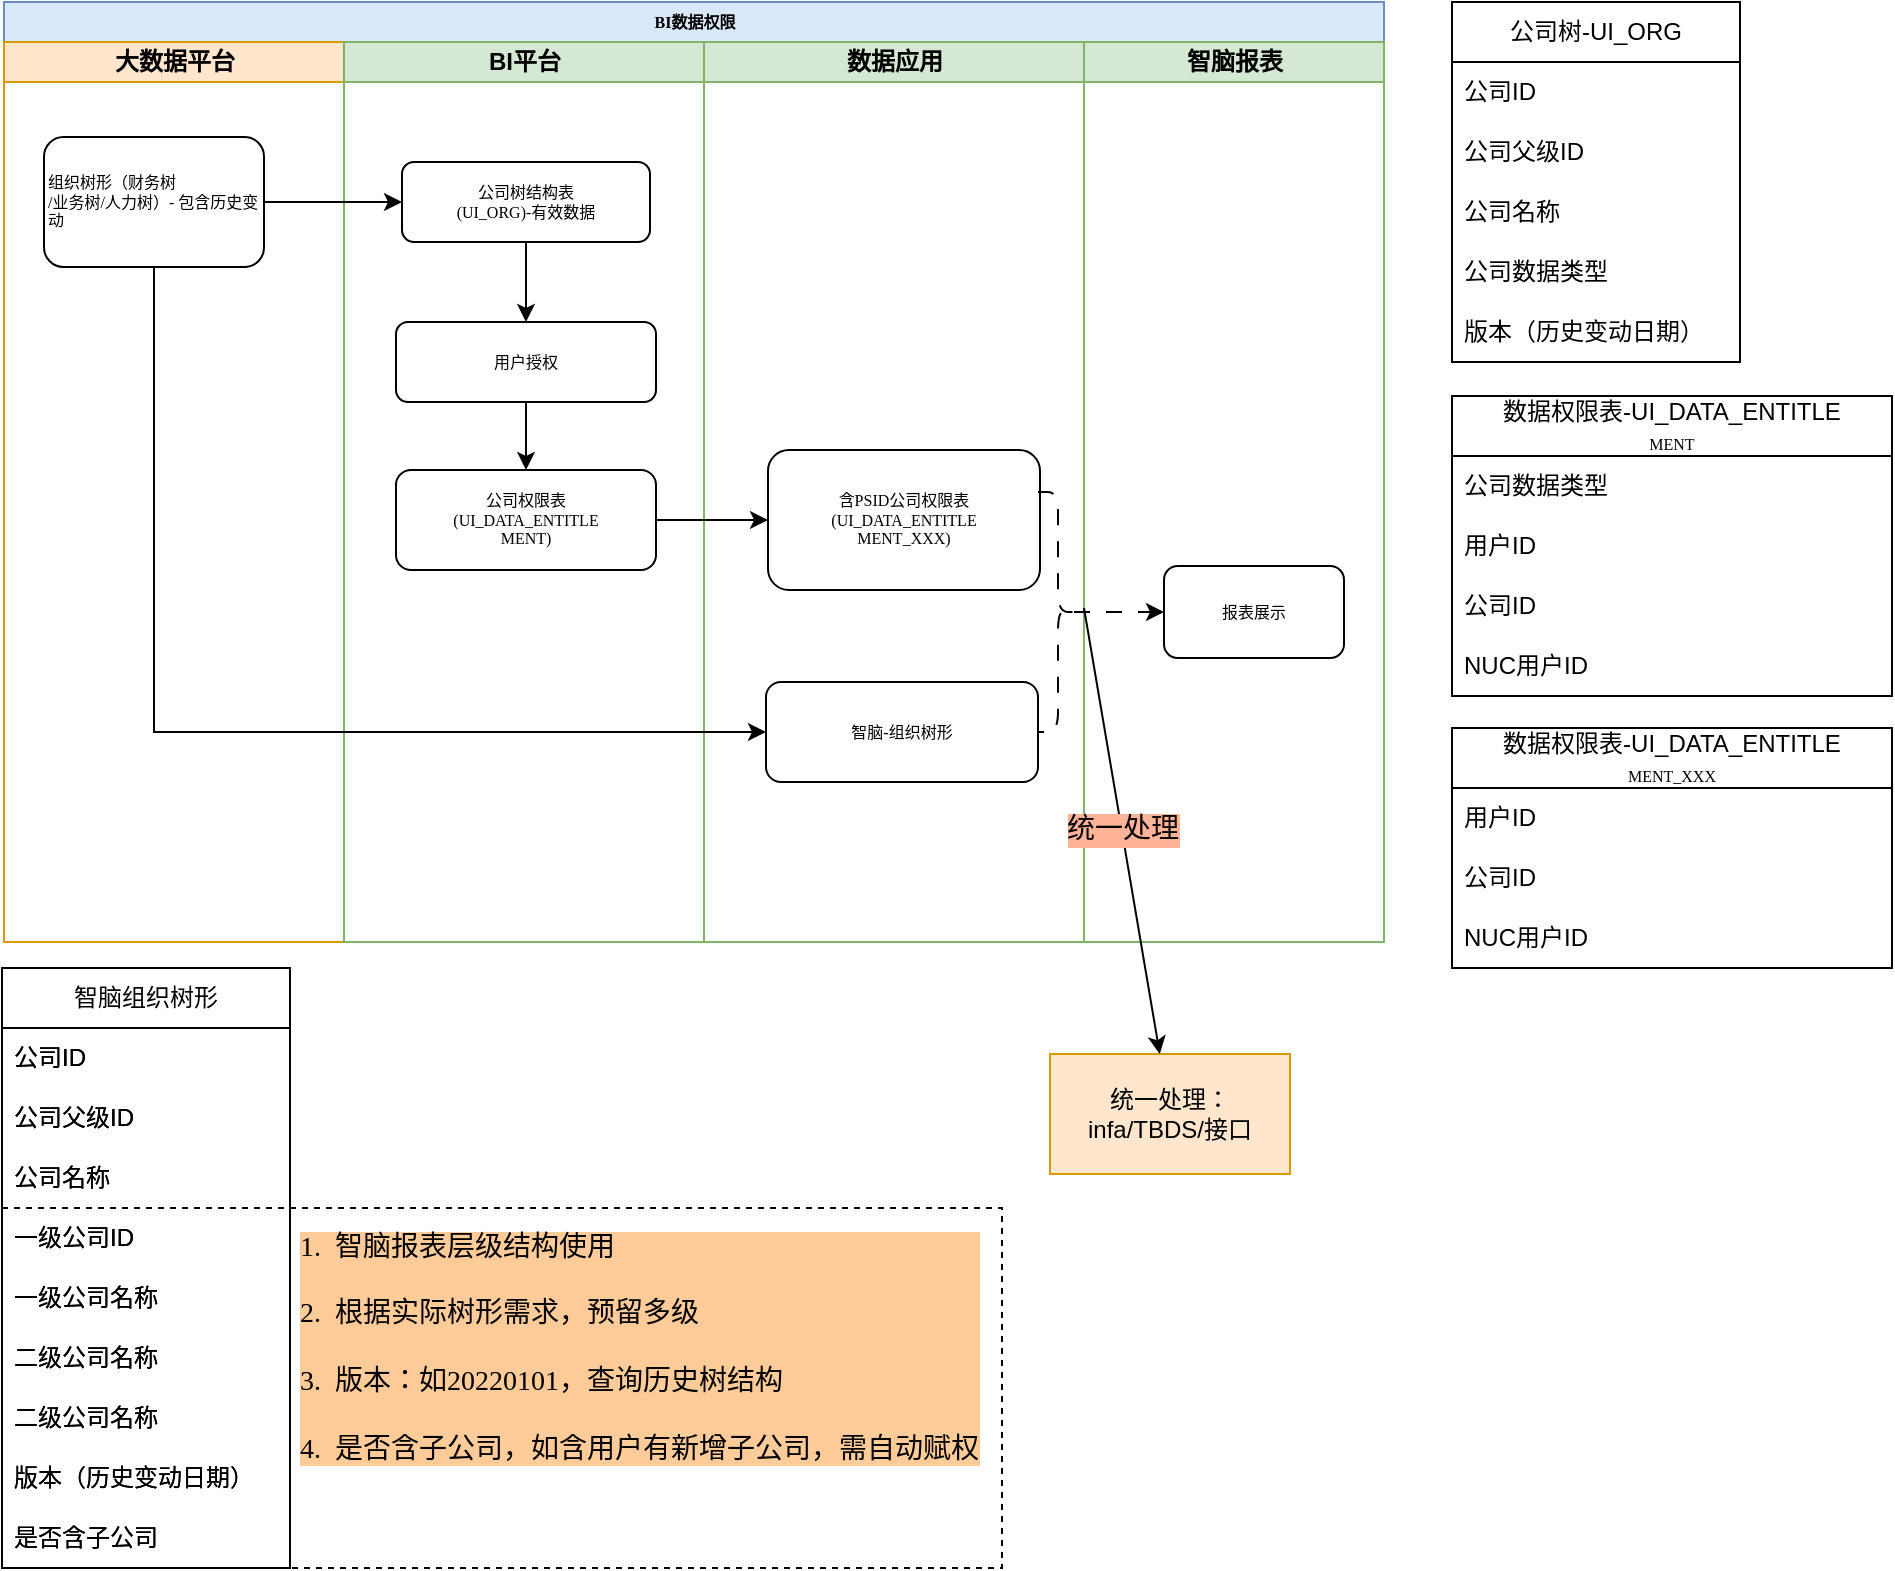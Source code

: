 <mxfile version="20.8.15" type="github">
  <diagram name="Page-1" id="74e2e168-ea6b-b213-b513-2b3c1d86103e">
    <mxGraphModel dx="1221" dy="644" grid="1" gridSize="10" guides="1" tooltips="1" connect="0" arrows="1" fold="1" page="1" pageScale="1" pageWidth="1100" pageHeight="850" background="none" math="0" shadow="0">
      <root>
        <mxCell id="0" />
        <mxCell id="1" parent="0" />
        <mxCell id="77e6c97f196da883-1" value="BI数据权限" style="swimlane;html=1;childLayout=stackLayout;startSize=20;rounded=0;shadow=0;labelBackgroundColor=none;strokeWidth=1;fontFamily=Verdana;fontSize=8;align=center;fillColor=#dae8fc;strokeColor=#6c8ebf;" parent="1" vertex="1">
          <mxGeometry x="70" y="37" width="690" height="470" as="geometry" />
        </mxCell>
        <mxCell id="77e6c97f196da883-3" value="大数据平台" style="swimlane;html=1;startSize=20;fillColor=#ffe6cc;strokeColor=#d79b00;" parent="77e6c97f196da883-1" vertex="1">
          <mxGeometry y="20" width="170" height="450" as="geometry" />
        </mxCell>
        <mxCell id="vr878de87EXBtDR58rlz-1" value="组织树形（财务树&lt;br&gt;/业务树/人力树）- 包含历史变动" style="rounded=1;whiteSpace=wrap;html=1;shadow=0;labelBackgroundColor=none;strokeWidth=1;fontFamily=Verdana;fontSize=8;align=left;" parent="77e6c97f196da883-3" vertex="1">
          <mxGeometry x="20" y="47.5" width="110" height="65" as="geometry" />
        </mxCell>
        <mxCell id="77e6c97f196da883-4" value="BI平台" style="swimlane;html=1;startSize=20;fillColor=#d5e8d4;strokeColor=#82b366;" parent="77e6c97f196da883-1" vertex="1">
          <mxGeometry x="170" y="20" width="180" height="450" as="geometry" />
        </mxCell>
        <mxCell id="vr878de87EXBtDR58rlz-6" style="edgeStyle=orthogonalEdgeStyle;rounded=0;orthogonalLoop=1;jettySize=auto;html=1;exitX=0.5;exitY=1;exitDx=0;exitDy=0;" parent="77e6c97f196da883-4" source="77e6c97f196da883-12" target="vr878de87EXBtDR58rlz-2" edge="1">
          <mxGeometry relative="1" as="geometry" />
        </mxCell>
        <mxCell id="77e6c97f196da883-12" value="公司树结构表&lt;br&gt;(UI_ORG)-有效数据" style="rounded=1;whiteSpace=wrap;html=1;shadow=0;labelBackgroundColor=none;strokeWidth=1;fontFamily=Verdana;fontSize=8;align=center;" parent="77e6c97f196da883-4" vertex="1">
          <mxGeometry x="29" y="60" width="124" height="40" as="geometry" />
        </mxCell>
        <mxCell id="vr878de87EXBtDR58rlz-2" value="用户授权" style="rounded=1;whiteSpace=wrap;html=1;shadow=0;labelBackgroundColor=none;strokeWidth=1;fontFamily=Verdana;fontSize=8;align=center;" parent="77e6c97f196da883-4" vertex="1">
          <mxGeometry x="26" y="140" width="130" height="40" as="geometry" />
        </mxCell>
        <mxCell id="77e6c97f196da883-5" value="数据应用" style="swimlane;html=1;startSize=20;movable=1;resizable=1;rotatable=1;deletable=1;editable=1;connectable=1;fillColor=#d5e8d4;strokeColor=#82b366;" parent="77e6c97f196da883-1" vertex="1">
          <mxGeometry x="350" y="20" width="190" height="450" as="geometry" />
        </mxCell>
        <mxCell id="vr878de87EXBtDR58rlz-5" value="含PSID公司权限表&lt;br&gt;(UI_DATA_ENTITLE&lt;br&gt;MENT_XXX)" style="rounded=1;whiteSpace=wrap;html=1;shadow=0;labelBackgroundColor=none;strokeWidth=1;fontFamily=Verdana;fontSize=8;align=center;" parent="77e6c97f196da883-5" vertex="1">
          <mxGeometry x="32" y="204" width="136" height="70" as="geometry" />
        </mxCell>
        <mxCell id="vr878de87EXBtDR58rlz-39" value="智脑-组织树形" style="rounded=1;whiteSpace=wrap;html=1;shadow=0;labelBackgroundColor=none;strokeWidth=1;fontFamily=Verdana;fontSize=8;align=center;" parent="77e6c97f196da883-5" vertex="1">
          <mxGeometry x="31" y="320" width="136" height="50" as="geometry" />
        </mxCell>
        <mxCell id="vr878de87EXBtDR58rlz-49" value="" style="shape=curlyBracket;whiteSpace=wrap;html=1;rounded=1;flipH=1;labelPosition=right;verticalLabelPosition=middle;align=left;verticalAlign=middle;dashed=1;dashPattern=8 8;" parent="77e6c97f196da883-5" vertex="1">
          <mxGeometry x="167" y="225" width="20" height="120" as="geometry" />
        </mxCell>
        <mxCell id="vr878de87EXBtDR58rlz-10" style="edgeStyle=orthogonalEdgeStyle;rounded=0;orthogonalLoop=1;jettySize=auto;html=1;exitX=1;exitY=0.5;exitDx=0;exitDy=0;" parent="77e6c97f196da883-1" source="vr878de87EXBtDR58rlz-1" target="77e6c97f196da883-12" edge="1">
          <mxGeometry relative="1" as="geometry" />
        </mxCell>
        <mxCell id="vr878de87EXBtDR58rlz-40" style="edgeStyle=orthogonalEdgeStyle;rounded=0;orthogonalLoop=1;jettySize=auto;html=1;exitX=0.5;exitY=1;exitDx=0;exitDy=0;entryX=0;entryY=0.5;entryDx=0;entryDy=0;" parent="77e6c97f196da883-1" source="vr878de87EXBtDR58rlz-1" target="vr878de87EXBtDR58rlz-39" edge="1">
          <mxGeometry relative="1" as="geometry" />
        </mxCell>
        <mxCell id="vr878de87EXBtDR58rlz-8" style="edgeStyle=orthogonalEdgeStyle;rounded=0;orthogonalLoop=1;jettySize=auto;html=1;exitX=1;exitY=0.5;exitDx=0;exitDy=0;" parent="1" source="vr878de87EXBtDR58rlz-3" target="vr878de87EXBtDR58rlz-5" edge="1">
          <mxGeometry relative="1" as="geometry" />
        </mxCell>
        <mxCell id="vr878de87EXBtDR58rlz-3" value="公司权限表&lt;br&gt;(UI_DATA_ENTITLE&lt;br&gt;MENT)" style="rounded=1;whiteSpace=wrap;html=1;shadow=0;labelBackgroundColor=none;strokeWidth=1;fontFamily=Verdana;fontSize=8;align=center;" parent="1" vertex="1">
          <mxGeometry x="266" y="271" width="130" height="50" as="geometry" />
        </mxCell>
        <mxCell id="vr878de87EXBtDR58rlz-7" style="edgeStyle=orthogonalEdgeStyle;rounded=0;orthogonalLoop=1;jettySize=auto;html=1;exitX=0.5;exitY=1;exitDx=0;exitDy=0;entryX=0.5;entryY=0;entryDx=0;entryDy=0;" parent="1" source="vr878de87EXBtDR58rlz-2" target="vr878de87EXBtDR58rlz-3" edge="1">
          <mxGeometry relative="1" as="geometry" />
        </mxCell>
        <mxCell id="vr878de87EXBtDR58rlz-11" value="数据权限表-UI_DATA_ENTITLE&lt;br style=&quot;border-color: var(--border-color); font-family: Verdana; font-size: 8px;&quot;&gt;&lt;span style=&quot;font-family: Verdana; font-size: 8px;&quot;&gt;MENT&lt;/span&gt;" style="swimlane;fontStyle=0;childLayout=stackLayout;horizontal=1;startSize=30;horizontalStack=0;resizeParent=1;resizeParentMax=0;resizeLast=0;collapsible=1;marginBottom=0;whiteSpace=wrap;html=1;" parent="1" vertex="1">
          <mxGeometry x="794" y="234" width="220" height="150" as="geometry">
            <mxRectangle x="923" y="40" width="210" height="40" as="alternateBounds" />
          </mxGeometry>
        </mxCell>
        <mxCell id="vr878de87EXBtDR58rlz-12" value="公司数据类型" style="text;strokeColor=none;fillColor=none;align=left;verticalAlign=middle;spacingLeft=4;spacingRight=4;overflow=hidden;points=[[0,0.5],[1,0.5]];portConstraint=eastwest;rotatable=0;whiteSpace=wrap;html=1;" parent="vr878de87EXBtDR58rlz-11" vertex="1">
          <mxGeometry y="30" width="220" height="30" as="geometry" />
        </mxCell>
        <mxCell id="vr878de87EXBtDR58rlz-13" value="用户ID" style="text;strokeColor=none;fillColor=none;align=left;verticalAlign=middle;spacingLeft=4;spacingRight=4;overflow=hidden;points=[[0,0.5],[1,0.5]];portConstraint=eastwest;rotatable=0;whiteSpace=wrap;html=1;" parent="vr878de87EXBtDR58rlz-11" vertex="1">
          <mxGeometry y="60" width="220" height="30" as="geometry" />
        </mxCell>
        <mxCell id="vr878de87EXBtDR58rlz-16" value="公司ID" style="text;strokeColor=none;fillColor=none;align=left;verticalAlign=middle;spacingLeft=4;spacingRight=4;overflow=hidden;points=[[0,0.5],[1,0.5]];portConstraint=eastwest;rotatable=0;whiteSpace=wrap;html=1;" parent="vr878de87EXBtDR58rlz-11" vertex="1">
          <mxGeometry y="90" width="220" height="30" as="geometry" />
        </mxCell>
        <mxCell id="vr878de87EXBtDR58rlz-14" value="NUC用户ID" style="text;strokeColor=none;fillColor=none;align=left;verticalAlign=middle;spacingLeft=4;spacingRight=4;overflow=hidden;points=[[0,0.5],[1,0.5]];portConstraint=eastwest;rotatable=0;whiteSpace=wrap;html=1;" parent="vr878de87EXBtDR58rlz-11" vertex="1">
          <mxGeometry y="120" width="220" height="30" as="geometry" />
        </mxCell>
        <mxCell id="vr878de87EXBtDR58rlz-18" value="公司树-UI_ORG" style="swimlane;fontStyle=0;childLayout=stackLayout;horizontal=1;startSize=30;horizontalStack=0;resizeParent=1;resizeParentMax=0;resizeLast=0;collapsible=1;marginBottom=0;whiteSpace=wrap;html=1;" parent="1" vertex="1">
          <mxGeometry x="794" y="37" width="144" height="180" as="geometry">
            <mxRectangle x="779" y="40" width="130" height="30" as="alternateBounds" />
          </mxGeometry>
        </mxCell>
        <mxCell id="vr878de87EXBtDR58rlz-19" value="公司ID" style="text;strokeColor=none;fillColor=none;align=left;verticalAlign=middle;spacingLeft=4;spacingRight=4;overflow=hidden;points=[[0,0.5],[1,0.5]];portConstraint=eastwest;rotatable=0;whiteSpace=wrap;html=1;" parent="vr878de87EXBtDR58rlz-18" vertex="1">
          <mxGeometry y="30" width="144" height="30" as="geometry" />
        </mxCell>
        <mxCell id="vr878de87EXBtDR58rlz-20" value="公司父级ID" style="text;strokeColor=none;fillColor=none;align=left;verticalAlign=middle;spacingLeft=4;spacingRight=4;overflow=hidden;points=[[0,0.5],[1,0.5]];portConstraint=eastwest;rotatable=0;whiteSpace=wrap;html=1;" parent="vr878de87EXBtDR58rlz-18" vertex="1">
          <mxGeometry y="60" width="144" height="30" as="geometry" />
        </mxCell>
        <mxCell id="vr878de87EXBtDR58rlz-21" value="公司名称" style="text;strokeColor=none;fillColor=none;align=left;verticalAlign=middle;spacingLeft=4;spacingRight=4;overflow=hidden;points=[[0,0.5],[1,0.5]];portConstraint=eastwest;rotatable=0;whiteSpace=wrap;html=1;" parent="vr878de87EXBtDR58rlz-18" vertex="1">
          <mxGeometry y="90" width="144" height="30" as="geometry" />
        </mxCell>
        <mxCell id="vr878de87EXBtDR58rlz-22" value="公司数据类型" style="text;strokeColor=none;fillColor=none;align=left;verticalAlign=middle;spacingLeft=4;spacingRight=4;overflow=hidden;points=[[0,0.5],[1,0.5]];portConstraint=eastwest;rotatable=0;whiteSpace=wrap;html=1;" parent="vr878de87EXBtDR58rlz-18" vertex="1">
          <mxGeometry y="120" width="144" height="30" as="geometry" />
        </mxCell>
        <mxCell id="vr878de87EXBtDR58rlz-52" value="版本（历史变动日期）" style="text;strokeColor=none;fillColor=none;align=left;verticalAlign=middle;spacingLeft=4;spacingRight=4;overflow=hidden;points=[[0,0.5],[1,0.5]];portConstraint=eastwest;rotatable=0;whiteSpace=wrap;html=1;" parent="vr878de87EXBtDR58rlz-18" vertex="1">
          <mxGeometry y="150" width="144" height="30" as="geometry" />
        </mxCell>
        <mxCell id="vr878de87EXBtDR58rlz-33" value="数据权限表-UI_DATA_ENTITLE&lt;br style=&quot;border-color: var(--border-color); font-family: Verdana; font-size: 8px;&quot;&gt;&lt;span style=&quot;font-family: Verdana; font-size: 8px;&quot;&gt;MENT_XXX&lt;/span&gt;" style="swimlane;fontStyle=0;childLayout=stackLayout;horizontal=1;startSize=30;horizontalStack=0;resizeParent=1;resizeParentMax=0;resizeLast=0;collapsible=1;marginBottom=0;whiteSpace=wrap;html=1;" parent="1" vertex="1">
          <mxGeometry x="794" y="400" width="220" height="120" as="geometry" />
        </mxCell>
        <mxCell id="vr878de87EXBtDR58rlz-35" value="用户ID" style="text;strokeColor=none;fillColor=none;align=left;verticalAlign=middle;spacingLeft=4;spacingRight=4;overflow=hidden;points=[[0,0.5],[1,0.5]];portConstraint=eastwest;rotatable=0;whiteSpace=wrap;html=1;" parent="vr878de87EXBtDR58rlz-33" vertex="1">
          <mxGeometry y="30" width="220" height="30" as="geometry" />
        </mxCell>
        <mxCell id="vr878de87EXBtDR58rlz-36" value="公司ID" style="text;strokeColor=none;fillColor=none;align=left;verticalAlign=middle;spacingLeft=4;spacingRight=4;overflow=hidden;points=[[0,0.5],[1,0.5]];portConstraint=eastwest;rotatable=0;whiteSpace=wrap;html=1;" parent="vr878de87EXBtDR58rlz-33" vertex="1">
          <mxGeometry y="60" width="220" height="30" as="geometry" />
        </mxCell>
        <mxCell id="vr878de87EXBtDR58rlz-37" value="NUC用户ID" style="text;strokeColor=none;fillColor=none;align=left;verticalAlign=middle;spacingLeft=4;spacingRight=4;overflow=hidden;points=[[0,0.5],[1,0.5]];portConstraint=eastwest;rotatable=0;whiteSpace=wrap;html=1;" parent="vr878de87EXBtDR58rlz-33" vertex="1">
          <mxGeometry y="90" width="220" height="30" as="geometry" />
        </mxCell>
        <mxCell id="vr878de87EXBtDR58rlz-41" value="智脑报表" style="swimlane;html=1;startSize=20;movable=1;resizable=1;rotatable=1;deletable=1;editable=1;connectable=1;fillColor=#d5e8d4;strokeColor=#82b366;" parent="1" vertex="1">
          <mxGeometry x="610" y="57" width="150" height="450" as="geometry" />
        </mxCell>
        <mxCell id="vr878de87EXBtDR58rlz-43" value="报表展示" style="rounded=1;whiteSpace=wrap;html=1;shadow=0;labelBackgroundColor=none;strokeWidth=1;fontFamily=Verdana;fontSize=8;align=center;" parent="vr878de87EXBtDR58rlz-41" vertex="1">
          <mxGeometry x="40" y="262" width="90" height="46" as="geometry" />
        </mxCell>
        <mxCell id="vr878de87EXBtDR58rlz-50" style="edgeStyle=orthogonalEdgeStyle;rounded=0;orthogonalLoop=1;jettySize=auto;html=1;exitX=0.1;exitY=0.5;exitDx=0;exitDy=0;exitPerimeter=0;entryX=0;entryY=0.5;entryDx=0;entryDy=0;dashed=1;dashPattern=8 8;" parent="1" source="vr878de87EXBtDR58rlz-49" target="vr878de87EXBtDR58rlz-43" edge="1">
          <mxGeometry relative="1" as="geometry" />
        </mxCell>
        <mxCell id="a___QXRbTVv6GRY1asut-11" value="统一处理：infa/TBDS/接口" style="rounded=0;whiteSpace=wrap;html=1;fillColor=#ffe6cc;strokeColor=#d79b00;" vertex="1" parent="1">
          <mxGeometry x="593" y="563" width="120" height="60" as="geometry" />
        </mxCell>
        <mxCell id="a___QXRbTVv6GRY1asut-18" value="智脑组织树形" style="swimlane;fontStyle=0;childLayout=stackLayout;horizontal=1;startSize=30;horizontalStack=0;resizeParent=1;resizeParentMax=0;resizeLast=0;collapsible=1;marginBottom=0;whiteSpace=wrap;html=1;" vertex="1" parent="1">
          <mxGeometry x="69" y="520" width="144" height="300" as="geometry">
            <mxRectangle x="779" y="40" width="130" height="30" as="alternateBounds" />
          </mxGeometry>
        </mxCell>
        <mxCell id="a___QXRbTVv6GRY1asut-19" value="公司ID" style="text;strokeColor=none;fillColor=none;align=left;verticalAlign=middle;spacingLeft=4;spacingRight=4;overflow=hidden;points=[[0,0.5],[1,0.5]];portConstraint=eastwest;rotatable=0;whiteSpace=wrap;html=1;" vertex="1" parent="a___QXRbTVv6GRY1asut-18">
          <mxGeometry y="30" width="144" height="30" as="geometry" />
        </mxCell>
        <mxCell id="a___QXRbTVv6GRY1asut-20" value="公司父级ID" style="text;strokeColor=none;fillColor=none;align=left;verticalAlign=middle;spacingLeft=4;spacingRight=4;overflow=hidden;points=[[0,0.5],[1,0.5]];portConstraint=eastwest;rotatable=0;whiteSpace=wrap;html=1;" vertex="1" parent="a___QXRbTVv6GRY1asut-18">
          <mxGeometry y="60" width="144" height="30" as="geometry" />
        </mxCell>
        <mxCell id="a___QXRbTVv6GRY1asut-21" value="公司名称" style="text;strokeColor=none;fillColor=none;align=left;verticalAlign=middle;spacingLeft=4;spacingRight=4;overflow=hidden;points=[[0,0.5],[1,0.5]];portConstraint=eastwest;rotatable=0;whiteSpace=wrap;html=1;" vertex="1" parent="a___QXRbTVv6GRY1asut-18">
          <mxGeometry y="90" width="144" height="30" as="geometry" />
        </mxCell>
        <mxCell id="a___QXRbTVv6GRY1asut-24" value="一级公司ID" style="text;strokeColor=none;fillColor=none;align=left;verticalAlign=middle;spacingLeft=4;spacingRight=4;overflow=hidden;points=[[0,0.5],[1,0.5]];portConstraint=eastwest;rotatable=0;whiteSpace=wrap;html=1;" vertex="1" parent="a___QXRbTVv6GRY1asut-18">
          <mxGeometry y="120" width="144" height="30" as="geometry" />
        </mxCell>
        <mxCell id="a___QXRbTVv6GRY1asut-25" value="一级公司名称" style="text;strokeColor=none;fillColor=none;align=left;verticalAlign=middle;spacingLeft=4;spacingRight=4;overflow=hidden;points=[[0,0.5],[1,0.5]];portConstraint=eastwest;rotatable=0;whiteSpace=wrap;html=1;" vertex="1" parent="a___QXRbTVv6GRY1asut-18">
          <mxGeometry y="150" width="144" height="30" as="geometry" />
        </mxCell>
        <mxCell id="a___QXRbTVv6GRY1asut-26" value="二级公司名称" style="text;strokeColor=none;fillColor=none;align=left;verticalAlign=middle;spacingLeft=4;spacingRight=4;overflow=hidden;points=[[0,0.5],[1,0.5]];portConstraint=eastwest;rotatable=0;whiteSpace=wrap;html=1;" vertex="1" parent="a___QXRbTVv6GRY1asut-18">
          <mxGeometry y="180" width="144" height="30" as="geometry" />
        </mxCell>
        <mxCell id="a___QXRbTVv6GRY1asut-27" value="二级公司名称" style="text;strokeColor=none;fillColor=none;align=left;verticalAlign=middle;spacingLeft=4;spacingRight=4;overflow=hidden;points=[[0,0.5],[1,0.5]];portConstraint=eastwest;rotatable=0;whiteSpace=wrap;html=1;" vertex="1" parent="a___QXRbTVv6GRY1asut-18">
          <mxGeometry y="210" width="144" height="30" as="geometry" />
        </mxCell>
        <mxCell id="a___QXRbTVv6GRY1asut-23" value="版本（历史变动日期）" style="text;strokeColor=none;fillColor=none;align=left;verticalAlign=middle;spacingLeft=4;spacingRight=4;overflow=hidden;points=[[0,0.5],[1,0.5]];portConstraint=eastwest;rotatable=0;whiteSpace=wrap;html=1;" vertex="1" parent="a___QXRbTVv6GRY1asut-18">
          <mxGeometry y="240" width="144" height="30" as="geometry" />
        </mxCell>
        <mxCell id="a___QXRbTVv6GRY1asut-28" value="是否含子公司" style="text;strokeColor=none;fillColor=none;align=left;verticalAlign=middle;spacingLeft=4;spacingRight=4;overflow=hidden;points=[[0,0.5],[1,0.5]];portConstraint=eastwest;rotatable=0;whiteSpace=wrap;html=1;" vertex="1" parent="a___QXRbTVv6GRY1asut-18">
          <mxGeometry y="270" width="144" height="30" as="geometry" />
        </mxCell>
        <mxCell id="a___QXRbTVv6GRY1asut-30" value="" style="rounded=0;whiteSpace=wrap;html=1;fillColor=none;dashed=1;align=right;" vertex="1" parent="1">
          <mxGeometry x="69" y="640" width="500" height="180" as="geometry" />
        </mxCell>
        <mxCell id="a___QXRbTVv6GRY1asut-31" value="1.&amp;nbsp; 智脑报表层级结构使用&lt;br&gt;&lt;br&gt;2.&amp;nbsp; 根据树形需求，预留多级&lt;br&gt;&lt;br&gt;3.&amp;nbsp; 版本：如20220101，查询历史树结构&lt;br&gt;&lt;br&gt;4.&amp;nbsp; 是否含子公司，如含用户有新增子公司，需自动赋权" style="text;strokeColor=none;fillColor=none;align=left;verticalAlign=middle;rounded=0;horizontal=1;spacingTop=0;spacing=2;spacingRight=0;fontSize=14;labelBorderColor=none;labelBackgroundColor=#FFCC99;fontFamily=Verdana;fontStyle=0;html=1;" vertex="1" parent="1">
          <mxGeometry x="216" y="640" width="353" height="140" as="geometry" />
        </mxCell>
        <mxCell id="a___QXRbTVv6GRY1asut-33" value="统一处理：infa/TBDS/接口" style="rounded=0;whiteSpace=wrap;html=1;fillColor=#ffe6cc;strokeColor=#d79b00;" vertex="1" parent="1">
          <mxGeometry x="593" y="563" width="120" height="60" as="geometry" />
        </mxCell>
        <mxCell id="a___QXRbTVv6GRY1asut-34" value="智脑组织树形" style="swimlane;fontStyle=0;childLayout=stackLayout;horizontal=1;startSize=30;horizontalStack=0;resizeParent=1;resizeParentMax=0;resizeLast=0;collapsible=1;marginBottom=0;whiteSpace=wrap;html=1;" vertex="1" parent="1">
          <mxGeometry x="69" y="520" width="144" height="300" as="geometry">
            <mxRectangle x="779" y="40" width="130" height="30" as="alternateBounds" />
          </mxGeometry>
        </mxCell>
        <mxCell id="a___QXRbTVv6GRY1asut-35" value="公司ID" style="text;strokeColor=none;fillColor=none;align=left;verticalAlign=middle;spacingLeft=4;spacingRight=4;overflow=hidden;points=[[0,0.5],[1,0.5]];portConstraint=eastwest;rotatable=0;whiteSpace=wrap;html=1;" vertex="1" parent="a___QXRbTVv6GRY1asut-34">
          <mxGeometry y="30" width="144" height="30" as="geometry" />
        </mxCell>
        <mxCell id="a___QXRbTVv6GRY1asut-36" value="公司父级ID" style="text;strokeColor=none;fillColor=none;align=left;verticalAlign=middle;spacingLeft=4;spacingRight=4;overflow=hidden;points=[[0,0.5],[1,0.5]];portConstraint=eastwest;rotatable=0;whiteSpace=wrap;html=1;" vertex="1" parent="a___QXRbTVv6GRY1asut-34">
          <mxGeometry y="60" width="144" height="30" as="geometry" />
        </mxCell>
        <mxCell id="a___QXRbTVv6GRY1asut-37" value="公司名称" style="text;strokeColor=none;fillColor=none;align=left;verticalAlign=middle;spacingLeft=4;spacingRight=4;overflow=hidden;points=[[0,0.5],[1,0.5]];portConstraint=eastwest;rotatable=0;whiteSpace=wrap;html=1;" vertex="1" parent="a___QXRbTVv6GRY1asut-34">
          <mxGeometry y="90" width="144" height="30" as="geometry" />
        </mxCell>
        <mxCell id="a___QXRbTVv6GRY1asut-38" value="一级公司ID" style="text;strokeColor=none;fillColor=none;align=left;verticalAlign=middle;spacingLeft=4;spacingRight=4;overflow=hidden;points=[[0,0.5],[1,0.5]];portConstraint=eastwest;rotatable=0;whiteSpace=wrap;html=1;" vertex="1" parent="a___QXRbTVv6GRY1asut-34">
          <mxGeometry y="120" width="144" height="30" as="geometry" />
        </mxCell>
        <mxCell id="a___QXRbTVv6GRY1asut-39" value="一级公司名称" style="text;strokeColor=none;fillColor=none;align=left;verticalAlign=middle;spacingLeft=4;spacingRight=4;overflow=hidden;points=[[0,0.5],[1,0.5]];portConstraint=eastwest;rotatable=0;whiteSpace=wrap;html=1;" vertex="1" parent="a___QXRbTVv6GRY1asut-34">
          <mxGeometry y="150" width="144" height="30" as="geometry" />
        </mxCell>
        <mxCell id="a___QXRbTVv6GRY1asut-40" value="二级公司名称" style="text;strokeColor=none;fillColor=none;align=left;verticalAlign=middle;spacingLeft=4;spacingRight=4;overflow=hidden;points=[[0,0.5],[1,0.5]];portConstraint=eastwest;rotatable=0;whiteSpace=wrap;html=1;" vertex="1" parent="a___QXRbTVv6GRY1asut-34">
          <mxGeometry y="180" width="144" height="30" as="geometry" />
        </mxCell>
        <mxCell id="a___QXRbTVv6GRY1asut-41" value="二级公司名称" style="text;strokeColor=none;fillColor=none;align=left;verticalAlign=middle;spacingLeft=4;spacingRight=4;overflow=hidden;points=[[0,0.5],[1,0.5]];portConstraint=eastwest;rotatable=0;whiteSpace=wrap;html=1;" vertex="1" parent="a___QXRbTVv6GRY1asut-34">
          <mxGeometry y="210" width="144" height="30" as="geometry" />
        </mxCell>
        <mxCell id="a___QXRbTVv6GRY1asut-42" value="版本（历史变动日期）" style="text;strokeColor=none;fillColor=none;align=left;verticalAlign=middle;spacingLeft=4;spacingRight=4;overflow=hidden;points=[[0,0.5],[1,0.5]];portConstraint=eastwest;rotatable=0;whiteSpace=wrap;html=1;" vertex="1" parent="a___QXRbTVv6GRY1asut-34">
          <mxGeometry y="240" width="144" height="30" as="geometry" />
        </mxCell>
        <mxCell id="a___QXRbTVv6GRY1asut-43" value="是否含子公司" style="text;strokeColor=none;fillColor=none;align=left;verticalAlign=middle;spacingLeft=4;spacingRight=4;overflow=hidden;points=[[0,0.5],[1,0.5]];portConstraint=eastwest;rotatable=0;whiteSpace=wrap;html=1;" vertex="1" parent="a___QXRbTVv6GRY1asut-34">
          <mxGeometry y="270" width="144" height="30" as="geometry" />
        </mxCell>
        <mxCell id="a___QXRbTVv6GRY1asut-44" value="" style="rounded=0;whiteSpace=wrap;html=1;fillColor=none;dashed=1;align=right;" vertex="1" parent="1">
          <mxGeometry x="69" y="640" width="500" height="180" as="geometry" />
        </mxCell>
        <mxCell id="a___QXRbTVv6GRY1asut-45" value="1.&amp;nbsp; 智脑报表层级结构使用&lt;br&gt;&lt;br&gt;2.&amp;nbsp; 根据实际树形需求，预留多级&lt;br&gt;&lt;br&gt;3.&amp;nbsp; 版本：如20220101，查询历史树结构&lt;br&gt;&lt;br&gt;4.&amp;nbsp; 是否含子公司，如含用户有新增子公司，需自动赋权" style="text;strokeColor=none;fillColor=none;align=left;verticalAlign=middle;rounded=0;horizontal=1;spacingTop=0;spacing=2;spacingRight=0;fontSize=14;labelBorderColor=none;labelBackgroundColor=#FFCC99;fontFamily=Verdana;fontStyle=0;html=1;" vertex="1" parent="1">
          <mxGeometry x="216" y="640" width="353" height="140" as="geometry" />
        </mxCell>
        <mxCell id="a___QXRbTVv6GRY1asut-46" value="" style="endArrow=classic;html=1;rounded=0;fontFamily=Verdana;fontSize=14;" edge="1" parent="1" target="a___QXRbTVv6GRY1asut-33">
          <mxGeometry relative="1" as="geometry">
            <mxPoint x="610" y="340" as="sourcePoint" />
            <mxPoint x="440" y="530" as="targetPoint" />
          </mxGeometry>
        </mxCell>
        <mxCell id="a___QXRbTVv6GRY1asut-47" value="统一处理" style="shape=message;html=1;outlineConnect=0;dashed=1;labelBackgroundColor=#ffb399;labelBorderColor=none;fontFamily=Verdana;fontSize=14;fillColor=none;" vertex="1" parent="a___QXRbTVv6GRY1asut-46">
          <mxGeometry width="20" height="14" relative="1" as="geometry">
            <mxPoint x="-10" y="-7" as="offset" />
          </mxGeometry>
        </mxCell>
      </root>
    </mxGraphModel>
  </diagram>
</mxfile>
